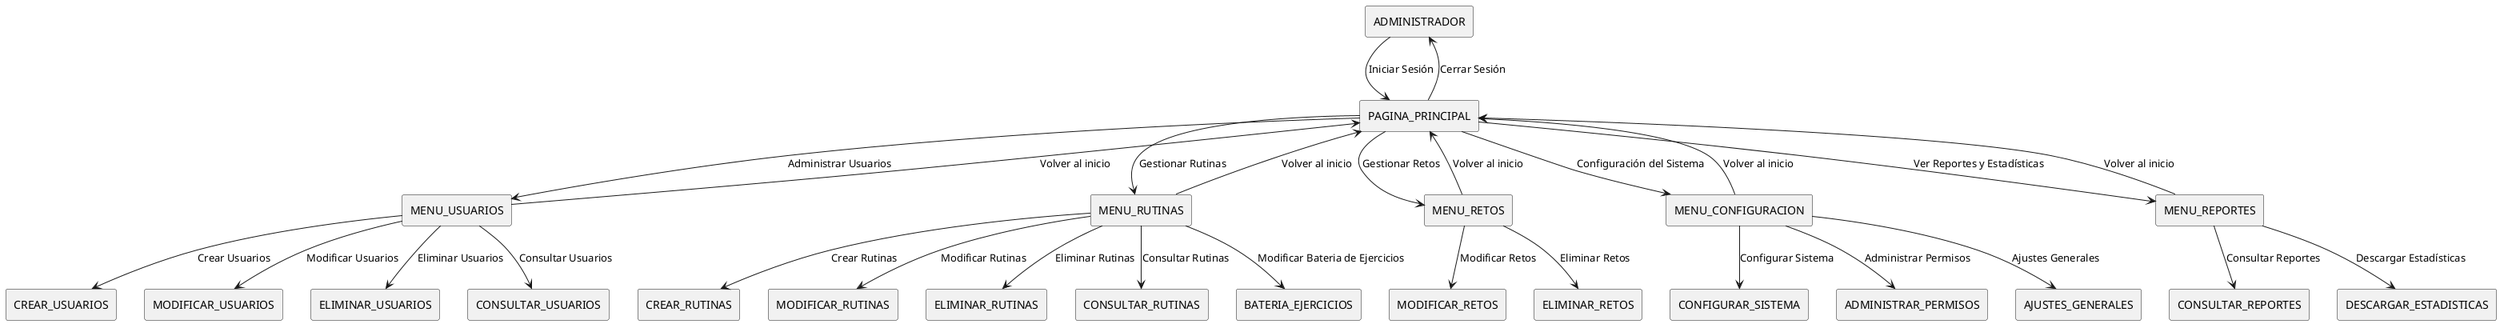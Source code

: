 @startuml
!define RECTANGLE(x) rectangle x

RECTANGLE(ADMINISTRADOR)
RECTANGLE(PAGINA_PRINCIPAL)

' Menús principales
RECTANGLE(MENU_USUARIOS)
RECTANGLE(MENU_RUTINAS)
RECTANGLE(MENU_RETOS)
RECTANGLE(MENU_CONFIGURACION)
RECTANGLE(MENU_REPORTES)

' Relación entre el Administrador y la Página Principal
ADMINISTRADOR --> PAGINA_PRINCIPAL : Iniciar Sesión
PAGINA_PRINCIPAL --> ADMINISTRADOR : Cerrar Sesión

' Conexiones desde la Página Principal a los Menús
PAGINA_PRINCIPAL --> MENU_USUARIOS : Administrar Usuarios
PAGINA_PRINCIPAL --> MENU_RUTINAS : Gestionar Rutinas
PAGINA_PRINCIPAL --> MENU_RETOS : Gestionar Retos
PAGINA_PRINCIPAL --> MENU_CONFIGURACION : Configuración del Sistema
PAGINA_PRINCIPAL --> MENU_REPORTES : Ver Reportes y Estadísticas

' Subfunciones de Menú de Usuarios
RECTANGLE(CREAR_USUARIOS)
RECTANGLE(MODIFICAR_USUARIOS)
RECTANGLE(ELIMINAR_USUARIOS)
RECTANGLE(CONSULTAR_USUARIOS)
MENU_USUARIOS --> CREAR_USUARIOS : Crear Usuarios
MENU_USUARIOS --> MODIFICAR_USUARIOS : Modificar Usuarios
MENU_USUARIOS --> ELIMINAR_USUARIOS : Eliminar Usuarios
MENU_USUARIOS --> CONSULTAR_USUARIOS : Consultar Usuarios
MENU_USUARIOS --> PAGINA_PRINCIPAL : Volver al inicio

' Subfunciones de Menú de Rutinas
RECTANGLE(CREAR_RUTINAS)
RECTANGLE(MODIFICAR_RUTINAS)
RECTANGLE(ELIMINAR_RUTINAS)
RECTANGLE(CONSULTAR_RUTINAS)
RECTANGLE(BATERIA_EJERCICIOS)
MENU_RUTINAS --> CREAR_RUTINAS : Crear Rutinas
MENU_RUTINAS --> MODIFICAR_RUTINAS : Modificar Rutinas
MENU_RUTINAS --> ELIMINAR_RUTINAS : Eliminar Rutinas
MENU_RUTINAS --> CONSULTAR_RUTINAS : Consultar Rutinas
MENU_RUTINAS --> BATERIA_EJERCICIOS : Modificar Bateria de Ejercicios
MENU_RUTINAS --> PAGINA_PRINCIPAL : Volver al inicio

' Subfunciones de Menú de Retos
RECTANGLE(MODIFICAR_RETOS)
RECTANGLE(ELIMINAR_RETOS)
MENU_RETOS --> MODIFICAR_RETOS : Modificar Retos
MENU_RETOS --> ELIMINAR_RETOS : Eliminar Retos
MENU_RETOS --> PAGINA_PRINCIPAL : Volver al inicio

' Subfunciones de Menú de Configuración
RECTANGLE(CONFIGURAR_SISTEMA)
RECTANGLE(ADMINISTRAR_PERMISOS)
RECTANGLE(AJUSTES_GENERALES)
MENU_CONFIGURACION --> CONFIGURAR_SISTEMA : Configurar Sistema
MENU_CONFIGURACION --> ADMINISTRAR_PERMISOS : Administrar Permisos
MENU_CONFIGURACION --> AJUSTES_GENERALES : Ajustes Generales
MENU_CONFIGURACION --> PAGINA_PRINCIPAL : Volver al inicio

' Subfunciones de Menú de Reportes
RECTANGLE(CONSULTAR_REPORTES)
RECTANGLE(DESCARGAR_ESTADISTICAS)
MENU_REPORTES --> CONSULTAR_REPORTES : Consultar Reportes
MENU_REPORTES --> DESCARGAR_ESTADISTICAS : Descargar Estadísticas
MENU_REPORTES --> PAGINA_PRINCIPAL : Volver al inicio

@enduml
